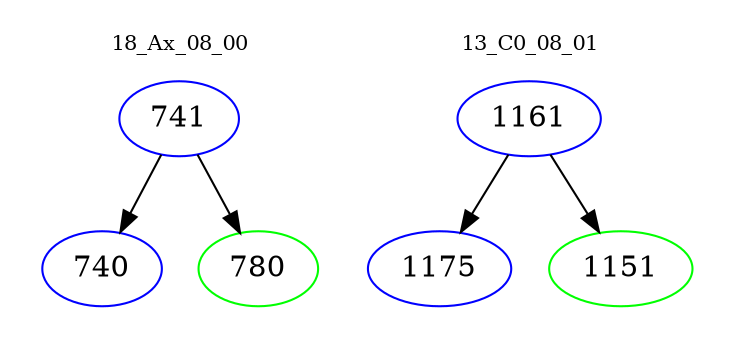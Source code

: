digraph{
subgraph cluster_0 {
color = white
label = "18_Ax_08_00";
fontsize=10;
T0_741 [label="741", color="blue"]
T0_741 -> T0_740 [color="black"]
T0_740 [label="740", color="blue"]
T0_741 -> T0_780 [color="black"]
T0_780 [label="780", color="green"]
}
subgraph cluster_1 {
color = white
label = "13_C0_08_01";
fontsize=10;
T1_1161 [label="1161", color="blue"]
T1_1161 -> T1_1175 [color="black"]
T1_1175 [label="1175", color="blue"]
T1_1161 -> T1_1151 [color="black"]
T1_1151 [label="1151", color="green"]
}
}
